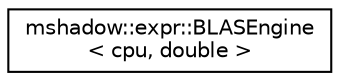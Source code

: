 digraph "Graphical Class Hierarchy"
{
 // LATEX_PDF_SIZE
  edge [fontname="Helvetica",fontsize="10",labelfontname="Helvetica",labelfontsize="10"];
  node [fontname="Helvetica",fontsize="10",shape=record];
  rankdir="LR";
  Node0 [label="mshadow::expr::BLASEngine\l\< cpu, double \>",height=0.2,width=0.4,color="black", fillcolor="white", style="filled",URL="$structmshadow_1_1expr_1_1BLASEngine_3_01cpu_00_01double_01_4.html",tooltip=" "];
}
